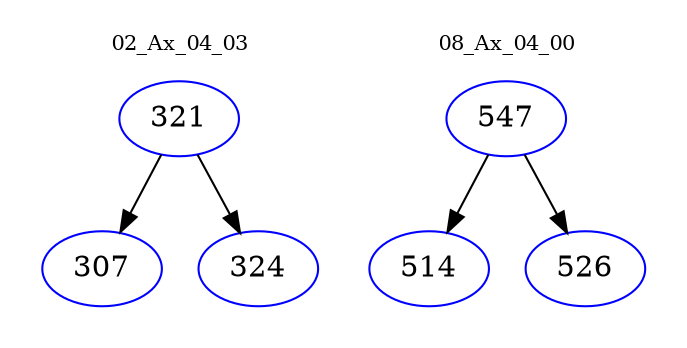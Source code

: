 digraph{
subgraph cluster_0 {
color = white
label = "02_Ax_04_03";
fontsize=10;
T0_321 [label="321", color="blue"]
T0_321 -> T0_307 [color="black"]
T0_307 [label="307", color="blue"]
T0_321 -> T0_324 [color="black"]
T0_324 [label="324", color="blue"]
}
subgraph cluster_1 {
color = white
label = "08_Ax_04_00";
fontsize=10;
T1_547 [label="547", color="blue"]
T1_547 -> T1_514 [color="black"]
T1_514 [label="514", color="blue"]
T1_547 -> T1_526 [color="black"]
T1_526 [label="526", color="blue"]
}
}

